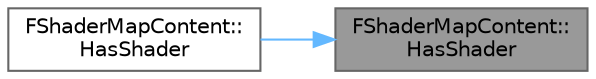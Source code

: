 digraph "FShaderMapContent::HasShader"
{
 // INTERACTIVE_SVG=YES
 // LATEX_PDF_SIZE
  bgcolor="transparent";
  edge [fontname=Helvetica,fontsize=10,labelfontname=Helvetica,labelfontsize=10];
  node [fontname=Helvetica,fontsize=10,shape=box,height=0.2,width=0.4];
  rankdir="RL";
  Node1 [id="Node000001",label="FShaderMapContent::\lHasShader",height=0.2,width=0.4,color="gray40", fillcolor="grey60", style="filled", fontcolor="black",tooltip="Finds the shader with the given type."];
  Node1 -> Node2 [id="edge1_Node000001_Node000002",dir="back",color="steelblue1",style="solid",tooltip=" "];
  Node2 [id="Node000002",label="FShaderMapContent::\lHasShader",height=0.2,width=0.4,color="grey40", fillcolor="white", style="filled",URL="$db/df8/classFShaderMapContent.html#a902afeed7f63de02e9ccaac80a71fe84",tooltip=" "];
}
